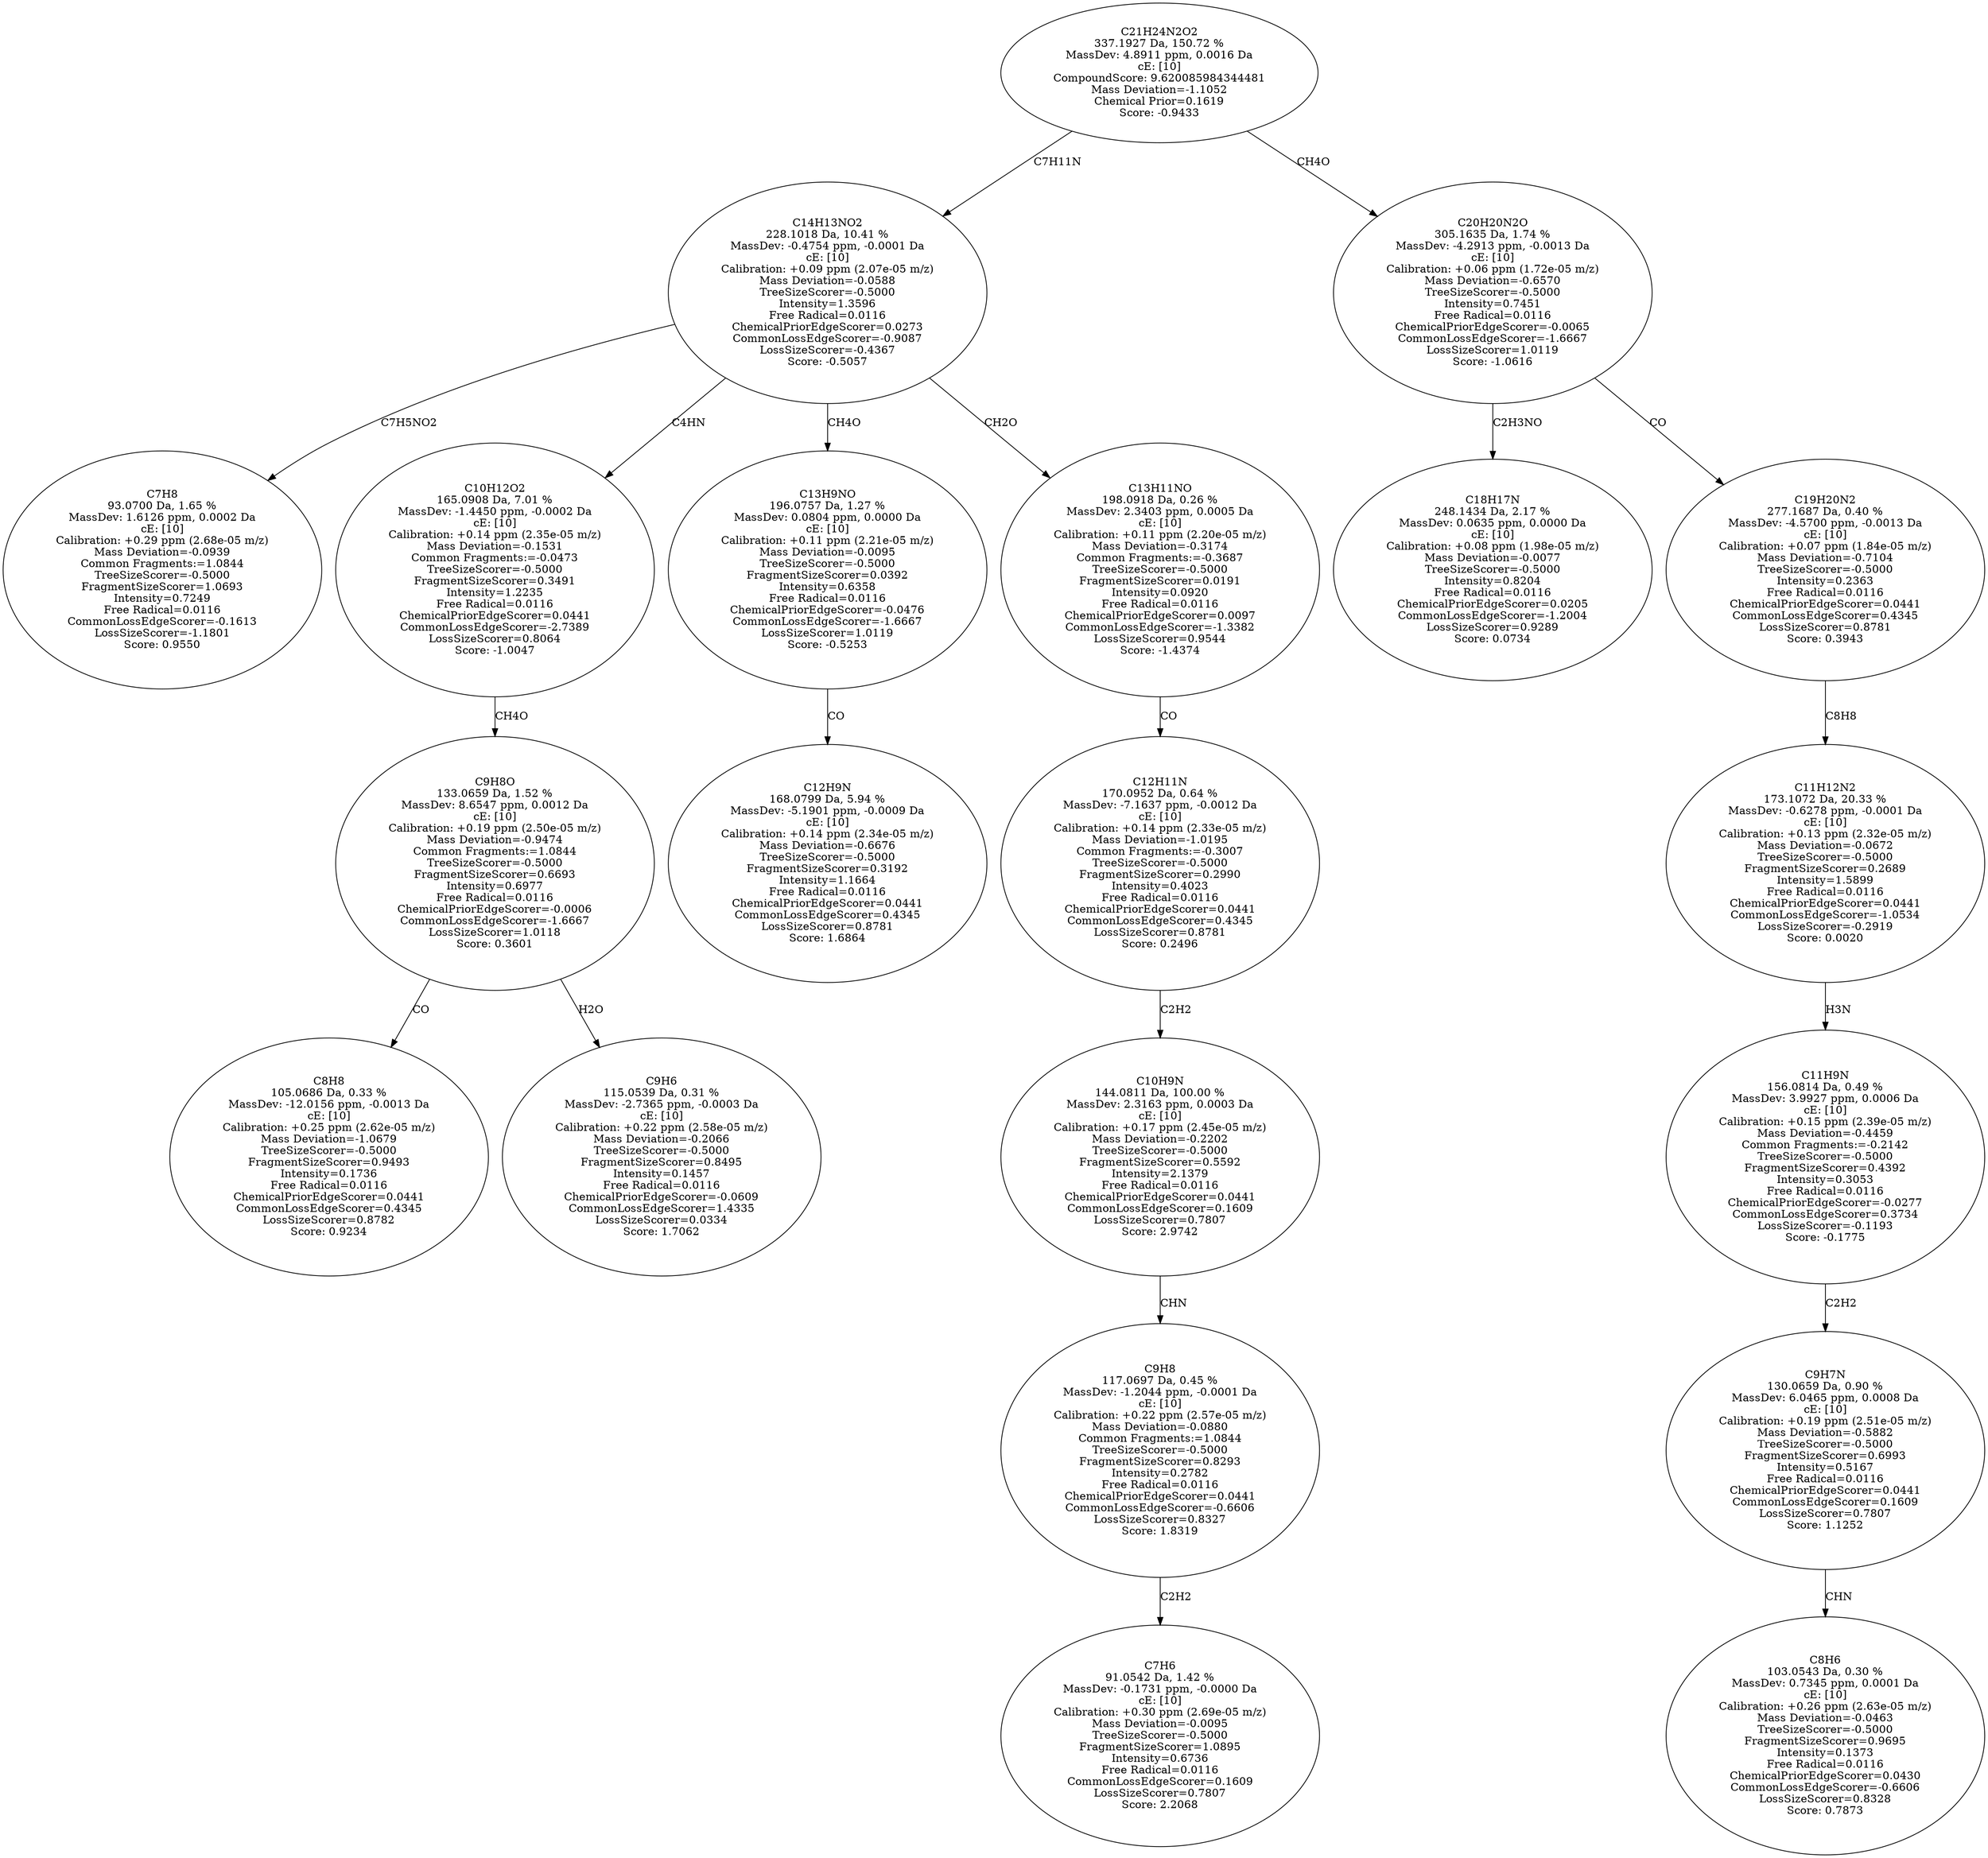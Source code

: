 strict digraph {
v1 [label="C7H8\n93.0700 Da, 1.65 %\nMassDev: 1.6126 ppm, 0.0002 Da\ncE: [10]\nCalibration: +0.29 ppm (2.68e-05 m/z)\nMass Deviation=-0.0939\nCommon Fragments:=1.0844\nTreeSizeScorer=-0.5000\nFragmentSizeScorer=1.0693\nIntensity=0.7249\nFree Radical=0.0116\nCommonLossEdgeScorer=-0.1613\nLossSizeScorer=-1.1801\nScore: 0.9550"];
v2 [label="C8H8\n105.0686 Da, 0.33 %\nMassDev: -12.0156 ppm, -0.0013 Da\ncE: [10]\nCalibration: +0.25 ppm (2.62e-05 m/z)\nMass Deviation=-1.0679\nTreeSizeScorer=-0.5000\nFragmentSizeScorer=0.9493\nIntensity=0.1736\nFree Radical=0.0116\nChemicalPriorEdgeScorer=0.0441\nCommonLossEdgeScorer=0.4345\nLossSizeScorer=0.8782\nScore: 0.9234"];
v3 [label="C9H6\n115.0539 Da, 0.31 %\nMassDev: -2.7365 ppm, -0.0003 Da\ncE: [10]\nCalibration: +0.22 ppm (2.58e-05 m/z)\nMass Deviation=-0.2066\nTreeSizeScorer=-0.5000\nFragmentSizeScorer=0.8495\nIntensity=0.1457\nFree Radical=0.0116\nChemicalPriorEdgeScorer=-0.0609\nCommonLossEdgeScorer=1.4335\nLossSizeScorer=0.0334\nScore: 1.7062"];
v4 [label="C9H8O\n133.0659 Da, 1.52 %\nMassDev: 8.6547 ppm, 0.0012 Da\ncE: [10]\nCalibration: +0.19 ppm (2.50e-05 m/z)\nMass Deviation=-0.9474\nCommon Fragments:=1.0844\nTreeSizeScorer=-0.5000\nFragmentSizeScorer=0.6693\nIntensity=0.6977\nFree Radical=0.0116\nChemicalPriorEdgeScorer=-0.0006\nCommonLossEdgeScorer=-1.6667\nLossSizeScorer=1.0118\nScore: 0.3601"];
v5 [label="C10H12O2\n165.0908 Da, 7.01 %\nMassDev: -1.4450 ppm, -0.0002 Da\ncE: [10]\nCalibration: +0.14 ppm (2.35e-05 m/z)\nMass Deviation=-0.1531\nCommon Fragments:=-0.0473\nTreeSizeScorer=-0.5000\nFragmentSizeScorer=0.3491\nIntensity=1.2235\nFree Radical=0.0116\nChemicalPriorEdgeScorer=0.0441\nCommonLossEdgeScorer=-2.7389\nLossSizeScorer=0.8064\nScore: -1.0047"];
v6 [label="C12H9N\n168.0799 Da, 5.94 %\nMassDev: -5.1901 ppm, -0.0009 Da\ncE: [10]\nCalibration: +0.14 ppm (2.34e-05 m/z)\nMass Deviation=-0.6676\nTreeSizeScorer=-0.5000\nFragmentSizeScorer=0.3192\nIntensity=1.1664\nFree Radical=0.0116\nChemicalPriorEdgeScorer=0.0441\nCommonLossEdgeScorer=0.4345\nLossSizeScorer=0.8781\nScore: 1.6864"];
v7 [label="C13H9NO\n196.0757 Da, 1.27 %\nMassDev: 0.0804 ppm, 0.0000 Da\ncE: [10]\nCalibration: +0.11 ppm (2.21e-05 m/z)\nMass Deviation=-0.0095\nTreeSizeScorer=-0.5000\nFragmentSizeScorer=0.0392\nIntensity=0.6358\nFree Radical=0.0116\nChemicalPriorEdgeScorer=-0.0476\nCommonLossEdgeScorer=-1.6667\nLossSizeScorer=1.0119\nScore: -0.5253"];
v8 [label="C7H6\n91.0542 Da, 1.42 %\nMassDev: -0.1731 ppm, -0.0000 Da\ncE: [10]\nCalibration: +0.30 ppm (2.69e-05 m/z)\nMass Deviation=-0.0095\nTreeSizeScorer=-0.5000\nFragmentSizeScorer=1.0895\nIntensity=0.6736\nFree Radical=0.0116\nCommonLossEdgeScorer=0.1609\nLossSizeScorer=0.7807\nScore: 2.2068"];
v9 [label="C9H8\n117.0697 Da, 0.45 %\nMassDev: -1.2044 ppm, -0.0001 Da\ncE: [10]\nCalibration: +0.22 ppm (2.57e-05 m/z)\nMass Deviation=-0.0880\nCommon Fragments:=1.0844\nTreeSizeScorer=-0.5000\nFragmentSizeScorer=0.8293\nIntensity=0.2782\nFree Radical=0.0116\nChemicalPriorEdgeScorer=0.0441\nCommonLossEdgeScorer=-0.6606\nLossSizeScorer=0.8327\nScore: 1.8319"];
v10 [label="C10H9N\n144.0811 Da, 100.00 %\nMassDev: 2.3163 ppm, 0.0003 Da\ncE: [10]\nCalibration: +0.17 ppm (2.45e-05 m/z)\nMass Deviation=-0.2202\nTreeSizeScorer=-0.5000\nFragmentSizeScorer=0.5592\nIntensity=2.1379\nFree Radical=0.0116\nChemicalPriorEdgeScorer=0.0441\nCommonLossEdgeScorer=0.1609\nLossSizeScorer=0.7807\nScore: 2.9742"];
v11 [label="C12H11N\n170.0952 Da, 0.64 %\nMassDev: -7.1637 ppm, -0.0012 Da\ncE: [10]\nCalibration: +0.14 ppm (2.33e-05 m/z)\nMass Deviation=-1.0195\nCommon Fragments:=-0.3007\nTreeSizeScorer=-0.5000\nFragmentSizeScorer=0.2990\nIntensity=0.4023\nFree Radical=0.0116\nChemicalPriorEdgeScorer=0.0441\nCommonLossEdgeScorer=0.4345\nLossSizeScorer=0.8781\nScore: 0.2496"];
v12 [label="C13H11NO\n198.0918 Da, 0.26 %\nMassDev: 2.3403 ppm, 0.0005 Da\ncE: [10]\nCalibration: +0.11 ppm (2.20e-05 m/z)\nMass Deviation=-0.3174\nCommon Fragments:=-0.3687\nTreeSizeScorer=-0.5000\nFragmentSizeScorer=0.0191\nIntensity=0.0920\nFree Radical=0.0116\nChemicalPriorEdgeScorer=0.0097\nCommonLossEdgeScorer=-1.3382\nLossSizeScorer=0.9544\nScore: -1.4374"];
v13 [label="C14H13NO2\n228.1018 Da, 10.41 %\nMassDev: -0.4754 ppm, -0.0001 Da\ncE: [10]\nCalibration: +0.09 ppm (2.07e-05 m/z)\nMass Deviation=-0.0588\nTreeSizeScorer=-0.5000\nIntensity=1.3596\nFree Radical=0.0116\nChemicalPriorEdgeScorer=0.0273\nCommonLossEdgeScorer=-0.9087\nLossSizeScorer=-0.4367\nScore: -0.5057"];
v14 [label="C18H17N\n248.1434 Da, 2.17 %\nMassDev: 0.0635 ppm, 0.0000 Da\ncE: [10]\nCalibration: +0.08 ppm (1.98e-05 m/z)\nMass Deviation=-0.0077\nTreeSizeScorer=-0.5000\nIntensity=0.8204\nFree Radical=0.0116\nChemicalPriorEdgeScorer=0.0205\nCommonLossEdgeScorer=-1.2004\nLossSizeScorer=0.9289\nScore: 0.0734"];
v15 [label="C8H6\n103.0543 Da, 0.30 %\nMassDev: 0.7345 ppm, 0.0001 Da\ncE: [10]\nCalibration: +0.26 ppm (2.63e-05 m/z)\nMass Deviation=-0.0463\nTreeSizeScorer=-0.5000\nFragmentSizeScorer=0.9695\nIntensity=0.1373\nFree Radical=0.0116\nChemicalPriorEdgeScorer=0.0430\nCommonLossEdgeScorer=-0.6606\nLossSizeScorer=0.8328\nScore: 0.7873"];
v16 [label="C9H7N\n130.0659 Da, 0.90 %\nMassDev: 6.0465 ppm, 0.0008 Da\ncE: [10]\nCalibration: +0.19 ppm (2.51e-05 m/z)\nMass Deviation=-0.5882\nTreeSizeScorer=-0.5000\nFragmentSizeScorer=0.6993\nIntensity=0.5167\nFree Radical=0.0116\nChemicalPriorEdgeScorer=0.0441\nCommonLossEdgeScorer=0.1609\nLossSizeScorer=0.7807\nScore: 1.1252"];
v17 [label="C11H9N\n156.0814 Da, 0.49 %\nMassDev: 3.9927 ppm, 0.0006 Da\ncE: [10]\nCalibration: +0.15 ppm (2.39e-05 m/z)\nMass Deviation=-0.4459\nCommon Fragments:=-0.2142\nTreeSizeScorer=-0.5000\nFragmentSizeScorer=0.4392\nIntensity=0.3053\nFree Radical=0.0116\nChemicalPriorEdgeScorer=-0.0277\nCommonLossEdgeScorer=0.3734\nLossSizeScorer=-0.1193\nScore: -0.1775"];
v18 [label="C11H12N2\n173.1072 Da, 20.33 %\nMassDev: -0.6278 ppm, -0.0001 Da\ncE: [10]\nCalibration: +0.13 ppm (2.32e-05 m/z)\nMass Deviation=-0.0672\nTreeSizeScorer=-0.5000\nFragmentSizeScorer=0.2689\nIntensity=1.5899\nFree Radical=0.0116\nChemicalPriorEdgeScorer=0.0441\nCommonLossEdgeScorer=-1.0534\nLossSizeScorer=-0.2919\nScore: 0.0020"];
v19 [label="C19H20N2\n277.1687 Da, 0.40 %\nMassDev: -4.5700 ppm, -0.0013 Da\ncE: [10]\nCalibration: +0.07 ppm (1.84e-05 m/z)\nMass Deviation=-0.7104\nTreeSizeScorer=-0.5000\nIntensity=0.2363\nFree Radical=0.0116\nChemicalPriorEdgeScorer=0.0441\nCommonLossEdgeScorer=0.4345\nLossSizeScorer=0.8781\nScore: 0.3943"];
v20 [label="C20H20N2O\n305.1635 Da, 1.74 %\nMassDev: -4.2913 ppm, -0.0013 Da\ncE: [10]\nCalibration: +0.06 ppm (1.72e-05 m/z)\nMass Deviation=-0.6570\nTreeSizeScorer=-0.5000\nIntensity=0.7451\nFree Radical=0.0116\nChemicalPriorEdgeScorer=-0.0065\nCommonLossEdgeScorer=-1.6667\nLossSizeScorer=1.0119\nScore: -1.0616"];
v21 [label="C21H24N2O2\n337.1927 Da, 150.72 %\nMassDev: 4.8911 ppm, 0.0016 Da\ncE: [10]\nCompoundScore: 9.620085984344481\nMass Deviation=-1.1052\nChemical Prior=0.1619\nScore: -0.9433"];
v13 -> v1 [label="C7H5NO2"];
v4 -> v2 [label="CO"];
v4 -> v3 [label="H2O"];
v5 -> v4 [label="CH4O"];
v13 -> v5 [label="C4HN"];
v7 -> v6 [label="CO"];
v13 -> v7 [label="CH4O"];
v9 -> v8 [label="C2H2"];
v10 -> v9 [label="CHN"];
v11 -> v10 [label="C2H2"];
v12 -> v11 [label="CO"];
v13 -> v12 [label="CH2O"];
v21 -> v13 [label="C7H11N"];
v20 -> v14 [label="C2H3NO"];
v16 -> v15 [label="CHN"];
v17 -> v16 [label="C2H2"];
v18 -> v17 [label="H3N"];
v19 -> v18 [label="C8H8"];
v20 -> v19 [label="CO"];
v21 -> v20 [label="CH4O"];
}